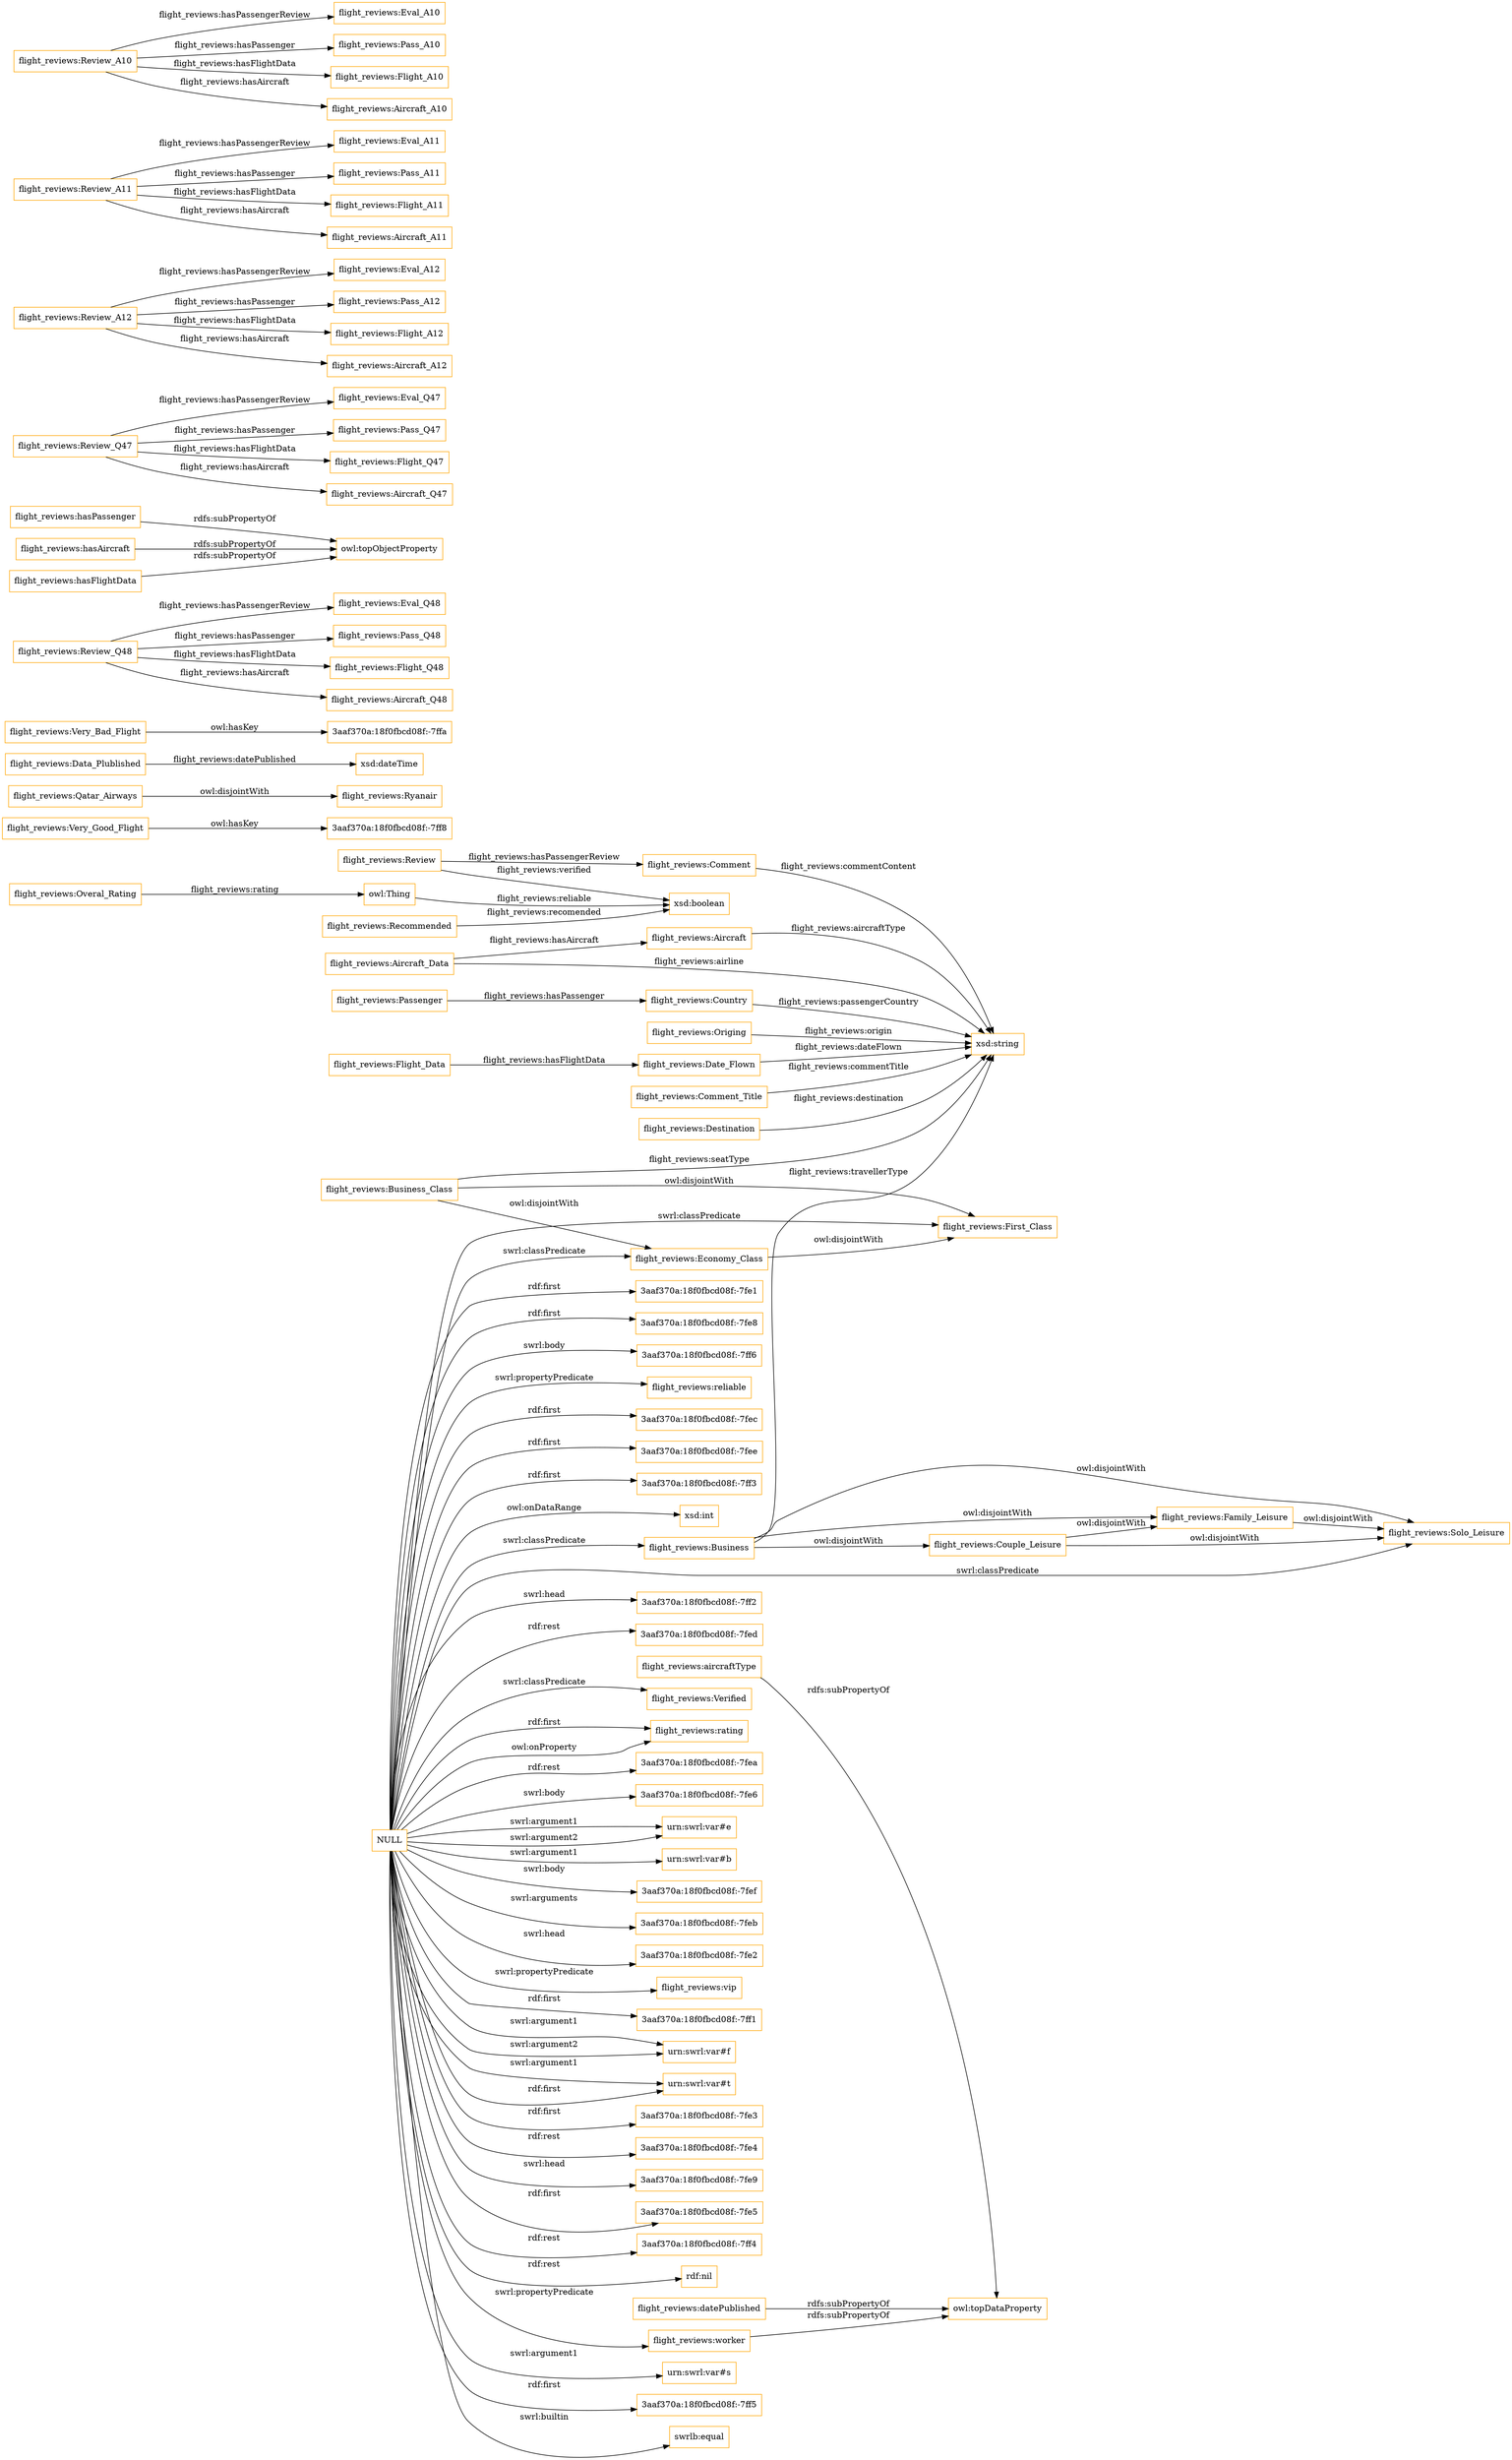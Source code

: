 digraph ar2dtool_diagram { 
rankdir=LR;
size="1501"
node [shape = rectangle, color="orange"]; "flight_reviews:Overal_Rating" "flight_reviews:Business" "flight_reviews:Aircraft_Data" "flight_reviews:Couple_Leisure" "flight_reviews:Very_Good_Flight" "flight_reviews:Review" "flight_reviews:Ryanair" "flight_reviews:Economy_Class" "flight_reviews:Data_Plublished" "flight_reviews:Country" "flight_reviews:Comment" "flight_reviews:Family_Leisure" "flight_reviews:Flight_Data" "flight_reviews:Date_Flown" "flight_reviews:Solo_Leisure" "flight_reviews:First_Class" "flight_reviews:Verified" "flight_reviews:Origing" "flight_reviews:Business_Class" "flight_reviews:Very_Bad_Flight" "flight_reviews:Comment_Title" "flight_reviews:Recommended" "flight_reviews:Destination" "flight_reviews:Passenger" "flight_reviews:Qatar_Airways" "flight_reviews:Aircraft" ; /*classes style*/
	"NULL" -> "flight_reviews:rating" [ label = "rdf:first" ];
	"NULL" -> "3aaf370a:18f0fbcd08f:-7fea" [ label = "rdf:rest" ];
	"NULL" -> "3aaf370a:18f0fbcd08f:-7fe6" [ label = "swrl:body" ];
	"NULL" -> "urn:swrl:var#e" [ label = "swrl:argument1" ];
	"NULL" -> "urn:swrl:var#b" [ label = "swrl:argument1" ];
	"NULL" -> "3aaf370a:18f0fbcd08f:-7fef" [ label = "swrl:body" ];
	"NULL" -> "3aaf370a:18f0fbcd08f:-7feb" [ label = "swrl:arguments" ];
	"NULL" -> "3aaf370a:18f0fbcd08f:-7fe2" [ label = "swrl:head" ];
	"NULL" -> "flight_reviews:vip" [ label = "swrl:propertyPredicate" ];
	"NULL" -> "3aaf370a:18f0fbcd08f:-7ff1" [ label = "rdf:first" ];
	"NULL" -> "flight_reviews:Verified" [ label = "swrl:classPredicate" ];
	"NULL" -> "urn:swrl:var#f" [ label = "swrl:argument1" ];
	"NULL" -> "urn:swrl:var#f" [ label = "swrl:argument2" ];
	"NULL" -> "urn:swrl:var#t" [ label = "swrl:argument1" ];
	"NULL" -> "flight_reviews:Economy_Class" [ label = "swrl:classPredicate" ];
	"NULL" -> "3aaf370a:18f0fbcd08f:-7fe3" [ label = "rdf:first" ];
	"NULL" -> "3aaf370a:18f0fbcd08f:-7fe4" [ label = "rdf:rest" ];
	"NULL" -> "3aaf370a:18f0fbcd08f:-7fe9" [ label = "swrl:head" ];
	"NULL" -> "urn:swrl:var#e" [ label = "swrl:argument2" ];
	"NULL" -> "flight_reviews:First_Class" [ label = "swrl:classPredicate" ];
	"NULL" -> "3aaf370a:18f0fbcd08f:-7fe5" [ label = "rdf:first" ];
	"NULL" -> "3aaf370a:18f0fbcd08f:-7ff4" [ label = "rdf:rest" ];
	"NULL" -> "rdf:nil" [ label = "rdf:rest" ];
	"NULL" -> "flight_reviews:Solo_Leisure" [ label = "swrl:classPredicate" ];
	"NULL" -> "flight_reviews:rating" [ label = "owl:onProperty" ];
	"NULL" -> "urn:swrl:var#s" [ label = "swrl:argument1" ];
	"NULL" -> "3aaf370a:18f0fbcd08f:-7ff5" [ label = "rdf:first" ];
	"NULL" -> "swrlb:equal" [ label = "swrl:builtin" ];
	"NULL" -> "3aaf370a:18f0fbcd08f:-7fe1" [ label = "rdf:first" ];
	"NULL" -> "urn:swrl:var#t" [ label = "rdf:first" ];
	"NULL" -> "3aaf370a:18f0fbcd08f:-7fe8" [ label = "rdf:first" ];
	"NULL" -> "3aaf370a:18f0fbcd08f:-7ff6" [ label = "swrl:body" ];
	"NULL" -> "flight_reviews:Business" [ label = "swrl:classPredicate" ];
	"NULL" -> "flight_reviews:reliable" [ label = "swrl:propertyPredicate" ];
	"NULL" -> "3aaf370a:18f0fbcd08f:-7fec" [ label = "rdf:first" ];
	"NULL" -> "3aaf370a:18f0fbcd08f:-7fee" [ label = "rdf:first" ];
	"NULL" -> "3aaf370a:18f0fbcd08f:-7ff3" [ label = "rdf:first" ];
	"NULL" -> "flight_reviews:worker" [ label = "swrl:propertyPredicate" ];
	"NULL" -> "xsd:int" [ label = "owl:onDataRange" ];
	"NULL" -> "3aaf370a:18f0fbcd08f:-7ff2" [ label = "swrl:head" ];
	"NULL" -> "3aaf370a:18f0fbcd08f:-7fed" [ label = "rdf:rest" ];
	"flight_reviews:Review_Q48" -> "flight_reviews:Eval_Q48" [ label = "flight_reviews:hasPassengerReview" ];
	"flight_reviews:Review_Q48" -> "flight_reviews:Pass_Q48" [ label = "flight_reviews:hasPassenger" ];
	"flight_reviews:Review_Q48" -> "flight_reviews:Flight_Q48" [ label = "flight_reviews:hasFlightData" ];
	"flight_reviews:Review_Q48" -> "flight_reviews:Aircraft_Q48" [ label = "flight_reviews:hasAircraft" ];
	"flight_reviews:Business" -> "flight_reviews:Solo_Leisure" [ label = "owl:disjointWith" ];
	"flight_reviews:Business" -> "flight_reviews:Family_Leisure" [ label = "owl:disjointWith" ];
	"flight_reviews:Business" -> "flight_reviews:Couple_Leisure" [ label = "owl:disjointWith" ];
	"flight_reviews:hasPassenger" -> "owl:topObjectProperty" [ label = "rdfs:subPropertyOf" ];
	"flight_reviews:Review_Q47" -> "flight_reviews:Eval_Q47" [ label = "flight_reviews:hasPassengerReview" ];
	"flight_reviews:Review_Q47" -> "flight_reviews:Pass_Q47" [ label = "flight_reviews:hasPassenger" ];
	"flight_reviews:Review_Q47" -> "flight_reviews:Flight_Q47" [ label = "flight_reviews:hasFlightData" ];
	"flight_reviews:Review_Q47" -> "flight_reviews:Aircraft_Q47" [ label = "flight_reviews:hasAircraft" ];
	"flight_reviews:Business_Class" -> "flight_reviews:First_Class" [ label = "owl:disjointWith" ];
	"flight_reviews:Business_Class" -> "flight_reviews:Economy_Class" [ label = "owl:disjointWith" ];
	"flight_reviews:Family_Leisure" -> "flight_reviews:Solo_Leisure" [ label = "owl:disjointWith" ];
	"flight_reviews:aircraftType" -> "owl:topDataProperty" [ label = "rdfs:subPropertyOf" ];
	"flight_reviews:worker" -> "owl:topDataProperty" [ label = "rdfs:subPropertyOf" ];
	"flight_reviews:Economy_Class" -> "flight_reviews:First_Class" [ label = "owl:disjointWith" ];
	"flight_reviews:Very_Good_Flight" -> "3aaf370a:18f0fbcd08f:-7ff8" [ label = "owl:hasKey" ];
	"flight_reviews:Review_A12" -> "flight_reviews:Eval_A12" [ label = "flight_reviews:hasPassengerReview" ];
	"flight_reviews:Review_A12" -> "flight_reviews:Pass_A12" [ label = "flight_reviews:hasPassenger" ];
	"flight_reviews:Review_A12" -> "flight_reviews:Flight_A12" [ label = "flight_reviews:hasFlightData" ];
	"flight_reviews:Review_A12" -> "flight_reviews:Aircraft_A12" [ label = "flight_reviews:hasAircraft" ];
	"flight_reviews:hasAircraft" -> "owl:topObjectProperty" [ label = "rdfs:subPropertyOf" ];
	"flight_reviews:Qatar_Airways" -> "flight_reviews:Ryanair" [ label = "owl:disjointWith" ];
	"flight_reviews:Couple_Leisure" -> "flight_reviews:Solo_Leisure" [ label = "owl:disjointWith" ];
	"flight_reviews:Couple_Leisure" -> "flight_reviews:Family_Leisure" [ label = "owl:disjointWith" ];
	"flight_reviews:datePublished" -> "owl:topDataProperty" [ label = "rdfs:subPropertyOf" ];
	"flight_reviews:Review_A11" -> "flight_reviews:Eval_A11" [ label = "flight_reviews:hasPassengerReview" ];
	"flight_reviews:Review_A11" -> "flight_reviews:Pass_A11" [ label = "flight_reviews:hasPassenger" ];
	"flight_reviews:Review_A11" -> "flight_reviews:Flight_A11" [ label = "flight_reviews:hasFlightData" ];
	"flight_reviews:Review_A11" -> "flight_reviews:Aircraft_A11" [ label = "flight_reviews:hasAircraft" ];
	"flight_reviews:hasFlightData" -> "owl:topObjectProperty" [ label = "rdfs:subPropertyOf" ];
	"flight_reviews:Very_Bad_Flight" -> "3aaf370a:18f0fbcd08f:-7ffa" [ label = "owl:hasKey" ];
	"flight_reviews:Review_A10" -> "flight_reviews:Eval_A10" [ label = "flight_reviews:hasPassengerReview" ];
	"flight_reviews:Review_A10" -> "flight_reviews:Pass_A10" [ label = "flight_reviews:hasPassenger" ];
	"flight_reviews:Review_A10" -> "flight_reviews:Flight_A10" [ label = "flight_reviews:hasFlightData" ];
	"flight_reviews:Review_A10" -> "flight_reviews:Aircraft_A10" [ label = "flight_reviews:hasAircraft" ];
	"flight_reviews:Data_Plublished" -> "xsd:dateTime" [ label = "flight_reviews:datePublished" ];
	"flight_reviews:Origing" -> "xsd:string" [ label = "flight_reviews:origin" ];
	"owl:Thing" -> "xsd:boolean" [ label = "flight_reviews:reliable" ];
	"flight_reviews:Aircraft_Data" -> "flight_reviews:Aircraft" [ label = "flight_reviews:hasAircraft" ];
	"flight_reviews:Destination" -> "xsd:string" [ label = "flight_reviews:destination" ];
	"flight_reviews:Business" -> "xsd:string" [ label = "flight_reviews:travellerType" ];
	"flight_reviews:Passenger" -> "flight_reviews:Country" [ label = "flight_reviews:hasPassenger" ];
	"flight_reviews:Aircraft" -> "xsd:string" [ label = "flight_reviews:aircraftType" ];
	"flight_reviews:Recommended" -> "xsd:boolean" [ label = "flight_reviews:recomended" ];
	"flight_reviews:Business_Class" -> "xsd:string" [ label = "flight_reviews:seatType" ];
	"flight_reviews:Review" -> "xsd:boolean" [ label = "flight_reviews:verified" ];
	"flight_reviews:Country" -> "xsd:string" [ label = "flight_reviews:passengerCountry" ];
	"flight_reviews:Review" -> "flight_reviews:Comment" [ label = "flight_reviews:hasPassengerReview" ];
	"flight_reviews:Overal_Rating" -> "owl:Thing" [ label = "flight_reviews:rating" ];
	"flight_reviews:Comment" -> "xsd:string" [ label = "flight_reviews:commentContent" ];
	"flight_reviews:Comment_Title" -> "xsd:string" [ label = "flight_reviews:commentTitle" ];
	"flight_reviews:Aircraft_Data" -> "xsd:string" [ label = "flight_reviews:airline" ];
	"flight_reviews:Date_Flown" -> "xsd:string" [ label = "flight_reviews:dateFlown" ];
	"flight_reviews:Flight_Data" -> "flight_reviews:Date_Flown" [ label = "flight_reviews:hasFlightData" ];

}
